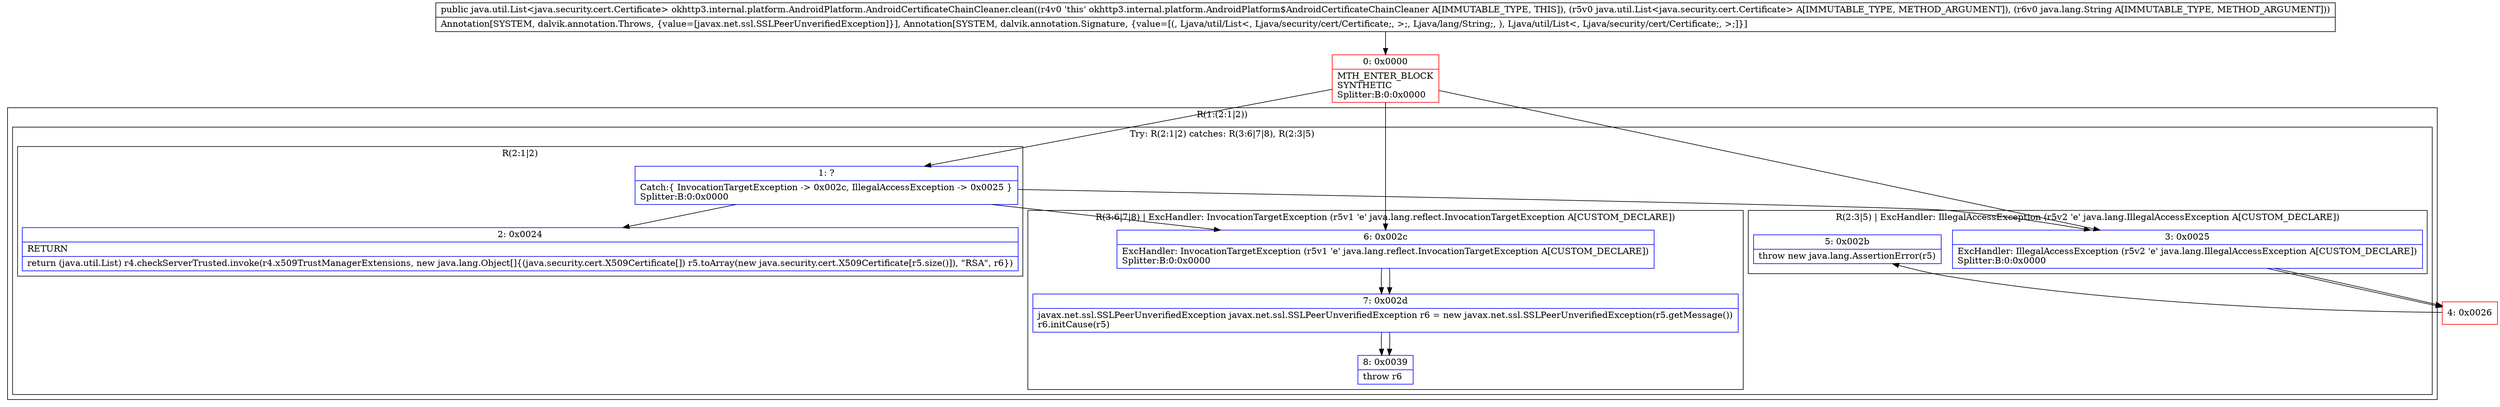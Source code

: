 digraph "CFG forokhttp3.internal.platform.AndroidPlatform.AndroidCertificateChainCleaner.clean(Ljava\/util\/List;Ljava\/lang\/String;)Ljava\/util\/List;" {
subgraph cluster_Region_604235519 {
label = "R(1:(2:1|2))";
node [shape=record,color=blue];
subgraph cluster_TryCatchRegion_308084766 {
label = "Try: R(2:1|2) catches: R(3:6|7|8), R(2:3|5)";
node [shape=record,color=blue];
subgraph cluster_Region_1164471523 {
label = "R(2:1|2)";
node [shape=record,color=blue];
Node_1 [shape=record,label="{1\:\ ?|Catch:\{ InvocationTargetException \-\> 0x002c, IllegalAccessException \-\> 0x0025 \}\lSplitter:B:0:0x0000\l}"];
Node_2 [shape=record,label="{2\:\ 0x0024|RETURN\l|return (java.util.List) r4.checkServerTrusted.invoke(r4.x509TrustManagerExtensions, new java.lang.Object[]\{(java.security.cert.X509Certificate[]) r5.toArray(new java.security.cert.X509Certificate[r5.size()]), \"RSA\", r6\})\l}"];
}
subgraph cluster_Region_2086870455 {
label = "R(3:6|7|8) | ExcHandler: InvocationTargetException (r5v1 'e' java.lang.reflect.InvocationTargetException A[CUSTOM_DECLARE])\l";
node [shape=record,color=blue];
Node_6 [shape=record,label="{6\:\ 0x002c|ExcHandler: InvocationTargetException (r5v1 'e' java.lang.reflect.InvocationTargetException A[CUSTOM_DECLARE])\lSplitter:B:0:0x0000\l}"];
Node_7 [shape=record,label="{7\:\ 0x002d|javax.net.ssl.SSLPeerUnverifiedException javax.net.ssl.SSLPeerUnverifiedException r6 = new javax.net.ssl.SSLPeerUnverifiedException(r5.getMessage())\lr6.initCause(r5)\l}"];
Node_8 [shape=record,label="{8\:\ 0x0039|throw r6\l}"];
}
subgraph cluster_Region_392512746 {
label = "R(2:3|5) | ExcHandler: IllegalAccessException (r5v2 'e' java.lang.IllegalAccessException A[CUSTOM_DECLARE])\l";
node [shape=record,color=blue];
Node_3 [shape=record,label="{3\:\ 0x0025|ExcHandler: IllegalAccessException (r5v2 'e' java.lang.IllegalAccessException A[CUSTOM_DECLARE])\lSplitter:B:0:0x0000\l}"];
Node_5 [shape=record,label="{5\:\ 0x002b|throw new java.lang.AssertionError(r5)\l}"];
}
}
}
subgraph cluster_Region_2086870455 {
label = "R(3:6|7|8) | ExcHandler: InvocationTargetException (r5v1 'e' java.lang.reflect.InvocationTargetException A[CUSTOM_DECLARE])\l";
node [shape=record,color=blue];
Node_6 [shape=record,label="{6\:\ 0x002c|ExcHandler: InvocationTargetException (r5v1 'e' java.lang.reflect.InvocationTargetException A[CUSTOM_DECLARE])\lSplitter:B:0:0x0000\l}"];
Node_7 [shape=record,label="{7\:\ 0x002d|javax.net.ssl.SSLPeerUnverifiedException javax.net.ssl.SSLPeerUnverifiedException r6 = new javax.net.ssl.SSLPeerUnverifiedException(r5.getMessage())\lr6.initCause(r5)\l}"];
Node_8 [shape=record,label="{8\:\ 0x0039|throw r6\l}"];
}
subgraph cluster_Region_392512746 {
label = "R(2:3|5) | ExcHandler: IllegalAccessException (r5v2 'e' java.lang.IllegalAccessException A[CUSTOM_DECLARE])\l";
node [shape=record,color=blue];
Node_3 [shape=record,label="{3\:\ 0x0025|ExcHandler: IllegalAccessException (r5v2 'e' java.lang.IllegalAccessException A[CUSTOM_DECLARE])\lSplitter:B:0:0x0000\l}"];
Node_5 [shape=record,label="{5\:\ 0x002b|throw new java.lang.AssertionError(r5)\l}"];
}
Node_0 [shape=record,color=red,label="{0\:\ 0x0000|MTH_ENTER_BLOCK\lSYNTHETIC\lSplitter:B:0:0x0000\l}"];
Node_4 [shape=record,color=red,label="{4\:\ 0x0026}"];
MethodNode[shape=record,label="{public java.util.List\<java.security.cert.Certificate\> okhttp3.internal.platform.AndroidPlatform.AndroidCertificateChainCleaner.clean((r4v0 'this' okhttp3.internal.platform.AndroidPlatform$AndroidCertificateChainCleaner A[IMMUTABLE_TYPE, THIS]), (r5v0 java.util.List\<java.security.cert.Certificate\> A[IMMUTABLE_TYPE, METHOD_ARGUMENT]), (r6v0 java.lang.String A[IMMUTABLE_TYPE, METHOD_ARGUMENT]))  | Annotation[SYSTEM, dalvik.annotation.Throws, \{value=[javax.net.ssl.SSLPeerUnverifiedException]\}], Annotation[SYSTEM, dalvik.annotation.Signature, \{value=[(, Ljava\/util\/List\<, Ljava\/security\/cert\/Certificate;, \>;, Ljava\/lang\/String;, ), Ljava\/util\/List\<, Ljava\/security\/cert\/Certificate;, \>;]\}]\l}"];
MethodNode -> Node_0;
Node_1 -> Node_2;
Node_1 -> Node_6;
Node_1 -> Node_3;
Node_6 -> Node_7;
Node_7 -> Node_8;
Node_3 -> Node_4;
Node_6 -> Node_7;
Node_7 -> Node_8;
Node_3 -> Node_4;
Node_0 -> Node_1;
Node_0 -> Node_6;
Node_0 -> Node_3;
Node_4 -> Node_5;
}

